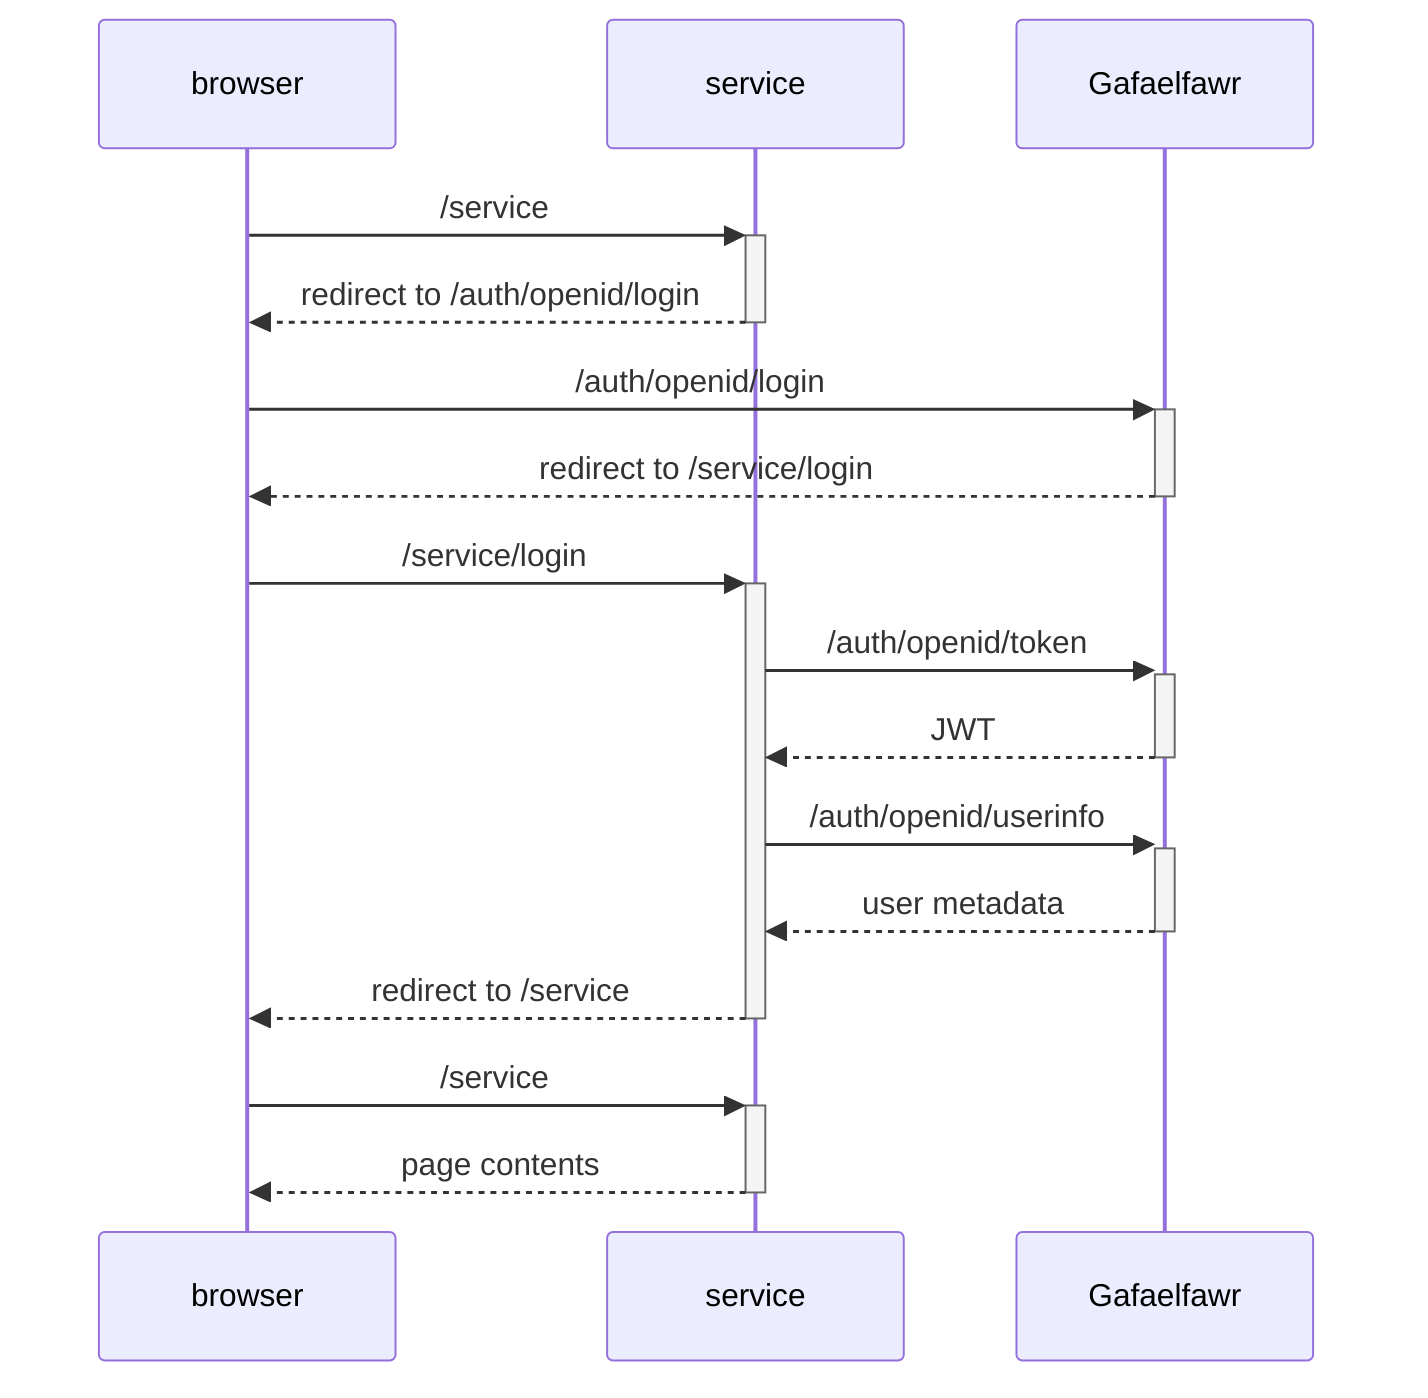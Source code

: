 sequenceDiagram
  browser->>+service: /service
  service-->>-browser: redirect to /auth/openid/login

  browser->>+Gafaelfawr: /auth/openid/login
  Gafaelfawr-->>-browser: redirect to /service/login

  browser->>+service: /service/login
  service->>+Gafaelfawr: /auth/openid/token
  Gafaelfawr-->>-service: JWT
  service->>+Gafaelfawr: /auth/openid/userinfo
  Gafaelfawr-->>-service: user metadata
  service-->>-browser: redirect to /service

  browser->>+service: /service
  service-->>-browser: page contents